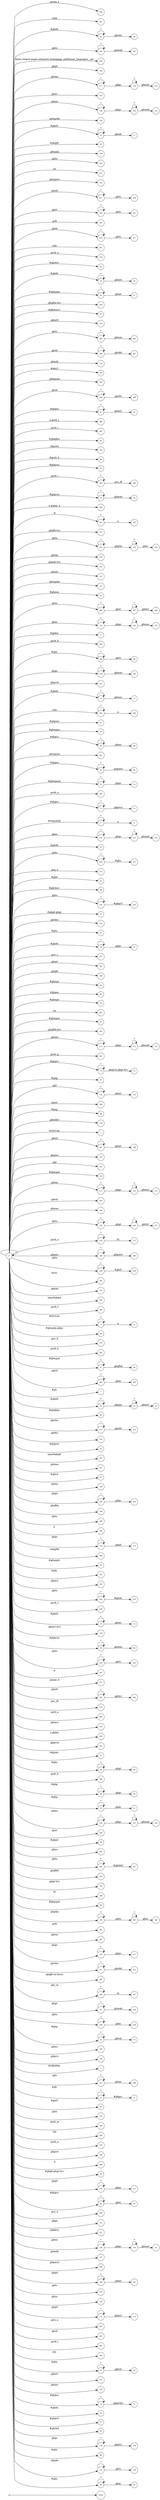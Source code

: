 digraph NFA {
  rankdir=LR;
  node [shape=circle, fontsize=10];
  __start [shape=point, label=""];
  __start -> None;
  268 [label="268"];
  291 [label="291"];
  25 [label="25"];
  240 [label="240"];
  185 [label="185"];
  100 [label="100"];
  169 [label="169"];
  117 [label="117"];
  253 [label="253"];
  223 [label="223"];
  108 [label="108"];
  158 [label="158"];
  109 [label="109"];
  16 [label="16"];
  128 [label="128"];
  82 [label="82"];
  124 [label="124"];
  159 [label="159"];
  221 [label="221"];
  103 [label="103"];
  162 [label="162"];
  9 [label="9"];
  257 [label="257"];
  260 [label="260"];
  263 [label="263"];
  216 [label="216"];
  293 [label="293"];
  279 [label="279"];
  42 [label="42"];
  18 [label="18"];
  50 [label="50"];
  200 [label="200"];
  31 [label="31"];
  97 [label="97"];
  145 [label="145"];
  168 [label="168"];
  242 [label="242"];
  206 [label="206"];
  154 [label="154"];
  86 [label="86"];
  160 [label="160"];
  208 [label="208"];
  61 [label="61"];
  241 [label="241"];
  300 [label="300"];
  207 [label="207"];
  283 [label="283"];
  83 [label="83"];
  102 [label="102"];
  105 [label="105"];
  119 [label="119"];
  136 [label="136"];
  212 [label="212"];
  99 [label="99"];
  53 [label="53"];
  76 [label="76"];
  284 [label="284"];
  77 [label="77"];
  299 [label="299"];
  104 [label="104"];
  113 [label="113"];
  69 [label="69"];
  197 [label="197"];
  232 [label="232"];
  143 [label="143"];
  181 [label="181"];
  155 [label="155"];
  151 [label="151"];
  258 [label="258"];
  157 [label="157"];
  48 [label="48"];
  183 [label="183"];
  245 [label="245"];
  177 [label="177"];
  214 [label="214"];
  125 [label="125"];
  45 [label="45"];
  246 [label="246"];
  123 [label="123"];
  11 [label="11"];
  286 [label="286"];
  236 [label="236"];
  209 [label="209"];
  95 [label="95"];
  189 [label="189"];
  139 [label="139"];
  277 [label="277"];
  191 [label="191"];
  14 [label="14"];
  294 [label="294"];
  65 [label="65"];
  49 [label="49"];
  90 [label="90"];
  68 [label="68"];
  161 [label="161"];
  63 [label="63"];
  21 [label="21"];
  52 [label="52"];
  173 [label="173"];
  262 [label="262"];
  17 [label="17"];
  26 [label="26"];
  72 [label="72"];
  5 [label="5"];
  120 [label="120"];
  140 [label="140"];
  295 [label="295"];
  43 [label="43"];
  230 [label="230"];
  234 [label="234"];
  273 [label="273"];
  10 [label="10"];
  40 [label="40"];
  222 [label="222"];
  35 [label="35"];
  210 [label="210"];
  33 [label="33"];
  85 [label="85"];
  217 [label="217"];
  20 [label="20"];
  233 [label="233"];
  271 [label="271"];
  163 [label="163"];
  196 [label="196"];
  55 [label="55"];
  60 [label="60"];
  59 [label="59"];
  292 [label="292"];
  130 [label="130"];
  57 [label="57"];
  202 [label="202"];
  114 [label="114"];
  281 [label="281"];
  74 [label="74"];
  175 [label="175"];
  27 [label="27"];
  132 [label="132"];
  304 [label="304"];
  138 [label="138"];
  98 [label="98"];
  156 [label="156"];
  2 [label="2"];
  167 [label="167"];
  187 [label="187"];
  215 [label="215"];
  6 [label="6"];
  46 [label="46"];
  111 [label="111"];
  220 [label="220"];
  148 [label="148"];
  235 [label="235"];
  131 [label="131"];
  276 [label="276"];
  188 [label="188"];
  227 [label="227"];
  94 [label="94"];
  228 [label="228"];
  303 [label="303"];
  134 [label="134"];
  115 [label="115"];
  261 [label="261"];
  306 [label="306"];
  280 [label="280"];
  3 [label="3"];
  58 [label="58"];
  121 [label="121"];
  15 [label="15"];
  270 [label="270"];
  282 [label="282"];
  47 [label="47"];
  203 [label="203"];
  7 [label="7"];
  22 [label="22"];
  122 [label="122"];
  237 [label="237"];
  84 [label="84"];
  186 [label="186"];
  213 [label="213"];
  218 [label="218"];
  81 [label="81"];
  307 [label="307"];
  251 [label="251"];
  87 [label="87"];
  73 [label="73"];
  166 [label="166"];
  285 [label="285"];
  146 [label="146"];
  182 [label="182"];
  199 [label="199"];
  249 [label="249"];
  78 [label="78"];
  305 [label="305"];
  174 [label="174"];
  0 [label="0"];
  296 [label="296"];
  54 [label="54"];
  301 [label="301"];
  51 [label="51"];
  62 [label="62"];
  107 [label="107"];
  195 [label="195"];
  224 [label="224"];
  278 [label="278"];
  110 [label="110"];
  24 [label="24"];
  12 [label="12"];
  64 [label="64"];
  225 [label="225"];
  133 [label="133"];
  153 [label="153"];
  79 [label="79"];
  244 [label="244"];
  297 [label="297"];
  272 [label="272"];
  255 [label="255"];
  4 [label="4"];
  13 [label="13"];
  274 [label="274"];
  265 [label="265"];
  150 [label="150"];
  298 [label="298"];
  192 [label="192"];
  41 [label="41"];
  89 [label="89"];
  266 [label="266"];
  28 [label="28"];
  30 [label="30"];
  126 [label="126"];
  259 [label="259"];
  34 [label="34"];
  252 [label="252"];
  226 [label="226"];
  201 [label="201"];
  142 [label="142"];
  231 [label="231"];
  243 [label="243"];
  308 [label="308"];
  56 [label="56"];
  184 [label="184"];
  264 [label="264"];
  256 [label="256"];
  250 [label="250"];
  71 [label="71"];
  176 [label="176"];
  211 [label="211"];
  198 [label="198"];
  106 [label="106"];
  137 [label="137"];
  238 [label="238"];
  32 [label="32"];
  149 [label="149"];
  193 [label="193"];
  75 [label="75"];
  1 [label="1"];
  165 [label="165"];
  29 [label="29"];
  179 [label="179"];
  8 [label="8"];
  67 [label="67"];
  44 [label="44"];
  92 [label="92"];
  239 [label="239"];
  247 [label="247"];
  144 [label="144"];
  288 [label="288"];
  290 [label="290"];
  275 [label="275"];
  194 [label="194"];
  289 [label="289"];
  36 [label="36"];
  170 [label="170"];
  229 [label="229"];
  66 [label="66"];
  269 [label="269"];
  248 [label="248"];
  96 [label="96"];
  19 [label="19"];
  116 [label="116"];
  141 [label="141"];
  101 [label="101"];
  129 [label="129"];
  147 [label="147"];
  190 [label="190"];
  204 [label="204"];
  127 [label="127"];
  180 [label="180"];
  219 [label="219"];
  254 [label="254"];
  172 [label="172"];
  267 [label="267"];
  205 [label="205"];
  287 [label="287"];
  302 [label="302"];
  93 [label="93"];
  152 [label="152"];
  171 [label="171"];
  164 [label="164"];
  70 [label="70"];
  112 [label="112"];
  38 [label="38"];
  37 [label="37"];
  39 [label="39"];
  178 [label="178"];
  88 [label="88"];
  118 [label="118"];
  135 [label="135"];
  91 [label="91"];
  80 [label="80"];
  23 [label="23"];
  { node [shape=doublecircle]; 1 2 4 6 7 9 10 11 13 15 17 19 21 24 26 27 29 31 33 34 35 36 37 38 39 40 41 42 43 44 45 46 48 49 51 53 54 55 56 57 58 59 60 62 64 65 67 69 71 73 75 76 78 80 81 82 83 84 85 86 87 88 90 92 94 96 97 98 99 100 101 102 103 105 107 110 113 116 119 122 125 128 131 133 134 136 138 140 141 142 143 144 145 146 147 148 149 150 151 152 153 154 155 156 157 158 159 160 161 162 163 164 166 168 169 171 173 175 177 179 181 183 186 187 189 190 191 192 193 194 195 196 197 198 199 200 201 202 204 205 207 209 210 212 214 215 217 218 219 220 221 223 225 227 229 231 234 237 239 241 243 245 248 249 250 251 252 253 254 256 258 259 261 262 263 264 265 266 267 268 269 270 271 272 273 274 275 277 278 279 280 281 282 283 285 286 287 288 289 290 291 292 293 295 296 297 298 299 300 301 302 303 304 305 306 307 308 }
  0 -> 0 [label="*"];
  0 -> 1 [label="#GBMPAL"];
  0 -> 2 [label="#SIvCob"];
  0 -> 3 [label="#SIvCob"];
  3 -> 3 [label="*"];
  3 -> 4 [label="a"];
  0 -> 5 [label="#WqQANb"];
  5 -> 5 [label="*"];
  5 -> 6 [label="a"];
  0 -> 7 [label="#gb"];
  0 -> 8 [label="#gb"];
  8 -> 8 [label="*"];
  8 -> 9 [label="#gbprc"];
  0 -> 10 [label="#gbb"];
  0 -> 11 [label="#gbbw"];
  0 -> 12 [label="#gbd4"];
  12 -> 12 [label="*"];
  12 -> 13 [label=".gbmc"];
  0 -> 14 [label="#gbd4"];
  14 -> 14 [label="*"];
  14 -> 15 [label=".gbmcc"];
  0 -> 16 [label="#gbd4"];
  16 -> 16 [label="*"];
  16 -> 17 [label=".gbmh"];
  0 -> 18 [label="#gbd4"];
  18 -> 18 [label="*"];
  18 -> 19 [label=".gbmtc"];
  0 -> 20 [label="#gbd4"];
  20 -> 20 [label="*"];
  20 -> 21 [label=".gbpc"];
  0 -> 22 [label="#gbd4"];
  22 -> 22 [label="*"];
  22 -> 23 [label=".gbpgs"];
  23 -> 23 [label="*"];
  23 -> 24 [label=".gbmtc"];
  0 -> 25 [label="#gbd4"];
  25 -> 25 [label="*"];
  25 -> 26 [label=".gbsbic"];
  0 -> 27 [label="#gbg"];
  0 -> 28 [label="#gbg"];
  28 -> 28 [label="*"];
  28 -> 29 [label=".gbgt"];
  0 -> 30 [label="#gbg"];
  30 -> 30 [label="*"];
  30 -> 31 [label=".gbm"];
  0 -> 32 [label="#gbg"];
  32 -> 32 [label="*"];
  32 -> 33 [label=".gbtcb"];
  0 -> 34 [label="#gbg5"];
  0 -> 35 [label="#gbg6.gbgt"];
  0 -> 36 [label="#gbg6.gbgt-hvr"];
  0 -> 37 [label="#gbgs5"];
  0 -> 38 [label="#gbi4i"];
  0 -> 39 [label="#gbi4id"];
  0 -> 40 [label="#gbi4m1"];
  0 -> 41 [label="#gbi4s"];
  0 -> 42 [label="#gbi4s1"];
  0 -> 43 [label="#gbi4t"];
  0 -> 44 [label="#gbi5"];
  0 -> 45 [label="#gbmm"];
  0 -> 46 [label="#gbmpal"];
  0 -> 47 [label="#gbmpal"];
  47 -> 47 [label="*"];
  47 -> 48 [label=".gbqfbb"];
  0 -> 49 [label="#gbmpas"];
  0 -> 50 [label="#gbmpas"];
  50 -> 50 [label="*"];
  50 -> 51 [label=".gbmt"];
  0 -> 52 [label="#gbmpasb"];
  52 -> 52 [label="*"];
  52 -> 53 [label=".gbps"];
  0 -> 54 [label="#gbmpdv"];
  0 -> 55 [label="#gbmpi"];
  0 -> 56 [label="#gbmpid"];
  0 -> 57 [label="#gbmpiw"];
  0 -> 58 [label="#gbmplp.gbps"];
  0 -> 59 [label="#gbmps"];
  0 -> 60 [label="#gbpm"];
  0 -> 61 [label="#gbpm"];
  61 -> 61 [label="*"];
  61 -> 62 [label=".gbml1"];
  0 -> 63 [label="#gbpm"];
  63 -> 63 [label="*"];
  63 -> 64 [label=".gbpmtc"];
  0 -> 65 [label="#gbpms"];
  0 -> 66 [label="#gbprc"];
  66 -> 66 [label="*"];
  66 -> 67 [label=".gbm"];
  0 -> 68 [label="#gbprc"];
  68 -> 68 [label="*"];
  68 -> 69 [label=".gbmc"];
  0 -> 70 [label="#gbprc"];
  70 -> 70 [label="*"];
  70 -> 71 [label=".gbprcbc"];
  0 -> 72 [label="#gbprc"];
  72 -> 72 [label="*"];
  72 -> 73 [label=".gbprcx"];
  0 -> 74 [label="#gbprc"];
  74 -> 74 [label="*"];
  74 -> 75 [label=".gbprcx.gbgt-hvr"];
  0 -> 76 [label="#gbprca"];
  0 -> 77 [label="#gbprca"];
  77 -> 77 [label="*"];
  77 -> 78 [label=".gbmab"];
  0 -> 79 [label="#gbprca"];
  79 -> 79 [label="*"];
  79 -> 80 [label=".gbmac"];
  0 -> 81 [label="#gbprcs"];
  0 -> 82 [label="#gbqfb"];
  0 -> 83 [label="#gbqfbw"];
  0 -> 84 [label="#gbqfqw"];
  0 -> 85 [label="#gbs"];
  0 -> 86 [label="#gbx3"];
  0 -> 87 [label="#gbx4"];
  0 -> 88 [label="#gbz"];
  0 -> 89 [label="#gbz"];
  89 -> 89 [label="*"];
  89 -> 90 [label=".gbgt"];
  0 -> 91 [label="#gbz"];
  91 -> 91 [label="*"];
  91 -> 92 [label=".gbm"];
  0 -> 93 [label="#gbz"];
  93 -> 93 [label="*"];
  93 -> 94 [label=".gbtcb"];
  0 -> 95 [label="#gbz"];
  95 -> 95 [label="*"];
  95 -> 96 [label=".gbzt"];
  0 -> 97 [label="#gbztms1"];
  0 -> 98 [label="#gog"];
  0 -> 99 [label="#gssb_b"];
  0 -> 100 [label="#gws-output-pages-elements-homepage_additional_languages__als"];
  0 -> 101 [label=".GBMCC"];
  0 -> 102 [label=".H6sW5"];
  0 -> 103 [label=".ds"];
  0 -> 104 [label=".fl"];
  104 -> 104 [label="*"];
  104 -> 105 [label="a"];
  0 -> 106 [label=".gac_m"];
  106 -> 106 [label="*"];
  106 -> 107 [label="td"];
  0 -> 108 [label=".gbem"];
  108 -> 108 [label="*"];
  108 -> 109 [label=".gbgs"];
  109 -> 109 [label="*"];
  109 -> 110 [label=".gbmab"];
  0 -> 111 [label=".gbem"];
  111 -> 111 [label="*"];
  111 -> 112 [label=".gbgs"];
  112 -> 112 [label="*"];
  112 -> 113 [label=".gbmac"];
  0 -> 114 [label=".gbemi"];
  114 -> 114 [label="*"];
  114 -> 115 [label=".gbgs"];
  115 -> 115 [label="*"];
  115 -> 116 [label=".gbmab"];
  0 -> 117 [label=".gbemi"];
  117 -> 117 [label="*"];
  117 -> 118 [label=".gbgs"];
  118 -> 118 [label="*"];
  118 -> 119 [label=".gbmac"];
  0 -> 120 [label=".gbes"];
  120 -> 120 [label="*"];
  120 -> 121 [label=".gbgs"];
  121 -> 121 [label="*"];
  121 -> 122 [label=".gbmab"];
  0 -> 123 [label=".gbes"];
  123 -> 123 [label="*"];
  123 -> 124 [label=".gbgs"];
  124 -> 124 [label="*"];
  124 -> 125 [label=".gbmac"];
  0 -> 126 [label=".gbesi"];
  126 -> 126 [label="*"];
  126 -> 127 [label=".gbgs"];
  127 -> 127 [label="*"];
  127 -> 128 [label=".gbmab"];
  0 -> 129 [label=".gbesi"];
  129 -> 129 [label="*"];
  129 -> 130 [label=".gbgs"];
  130 -> 130 [label="*"];
  130 -> 131 [label=".gbmac"];
  0 -> 132 [label=".gbf"];
  132 -> 132 [label="*"];
  132 -> 133 [label=".gbmt"];
  0 -> 134 [label=".gbg4a"];
  0 -> 135 [label=".gbg4a"];
  135 -> 135 [label="*"];
  135 -> 136 [label=".gbts"];
  0 -> 137 [label=".gbgs"];
  137 -> 137 [label="*"];
  137 -> 138 [label=".gbmab"];
  0 -> 139 [label=".gbgs"];
  139 -> 139 [label="*"];
  139 -> 140 [label=".gbmac"];
  0 -> 141 [label=".gbgt"];
  0 -> 142 [label=".gbgt-hvr"];
  0 -> 143 [label=".gbi4p"];
  0 -> 144 [label=".gbm"];
  0 -> 145 [label=".gbm0l"];
  0 -> 146 [label=".gbma"];
  0 -> 147 [label=".gbmab"];
  0 -> 148 [label=".gbmac"];
  0 -> 149 [label=".gbmc"];
  0 -> 150 [label=".gbmcc"];
  0 -> 151 [label=".gbmh"];
  0 -> 152 [label=".gbml1"];
  0 -> 153 [label=".gbml1-hvr"];
  0 -> 154 [label=".gbmlb"];
  0 -> 155 [label=".gbmlb-hvr"];
  0 -> 156 [label=".gbmlbw"];
  0 -> 157 [label=".gbmpala"];
  0 -> 158 [label=".gbmpalb"];
  0 -> 159 [label=".gbmpia"];
  0 -> 160 [label=".gbmpiaa"];
  0 -> 161 [label=".gbmpiaw"];
  0 -> 162 [label=".gbmpnw"];
  0 -> 163 [label=".gbmt"];
  0 -> 164 [label=".gbmtc"];
  0 -> 165 [label=".gbn"];
  165 -> 165 [label="*"];
  165 -> 166 [label=".gbmt"];
  0 -> 167 [label=".gbnd"];
  167 -> 167 [label="*"];
  167 -> 168 [label=".gbmt"];
  0 -> 169 [label=".gbp0"];
  0 -> 170 [label=".gbp0"];
  170 -> 170 [label="*"];
  170 -> 171 [label=".gbps"];
  0 -> 172 [label=".gbp0"];
  172 -> 172 [label="*"];
  172 -> 173 [label=".gbps2"];
  0 -> 174 [label=".gbpc"];
  174 -> 174 [label="*"];
  174 -> 175 [label=".gbpd"];
  0 -> 176 [label=".gbpc"];
  176 -> 176 [label="*"];
  176 -> 177 [label=".gbps"];
  0 -> 178 [label=".gbpc"];
  178 -> 178 [label="*"];
  178 -> 179 [label=".gbps2"];
  0 -> 180 [label=".gbpd"];
  180 -> 180 [label="*"];
  180 -> 181 [label=".gbmt"];
  0 -> 182 [label=".gbpd"];
  182 -> 182 [label="*"];
  182 -> 183 [label=".gbps"];
  0 -> 184 [label=".gbpdjs"];
  184 -> 184 [label="*"];
  184 -> 185 [label=".gbto"];
  185 -> 185 [label="*"];
  185 -> 186 [label=".gbm"];
  0 -> 187 [label=".gbpmc"];
  0 -> 188 [label=".gbpmc"];
  188 -> 188 [label="*"];
  188 -> 189 [label=".gbpmtc"];
  0 -> 190 [label=".gbpms2"];
  0 -> 191 [label=".gbprcb"];
  0 -> 192 [label=".gbprcd"];
  0 -> 193 [label=".gbprci"];
  0 -> 194 [label=".gbprct"];
  0 -> 195 [label=".gbps2"];
  0 -> 196 [label=".gbqfb"];
  0 -> 197 [label=".gbqfb-hvr"];
  0 -> 198 [label=".gbqfb-no-focus"];
  0 -> 199 [label=".gbqfba"];
  0 -> 200 [label=".gbqfba-hvr"];
  0 -> 201 [label=".gbqfbb"];
  0 -> 202 [label=".gbqfbb-hvr"];
  0 -> 203 [label=".gbrtl"];
  203 -> 203 [label="*"];
  203 -> 204 [label=".gbm"];
  0 -> 205 [label=".gbsb"];
  0 -> 206 [label=".gbsb"];
  206 -> 206 [label="*"];
  206 -> 207 [label=".gbsbb"];
  0 -> 208 [label=".gbsb"];
  208 -> 208 [label="*"];
  208 -> 209 [label=".gbsbt"];
  0 -> 210 [label=".gbsbic"];
  0 -> 211 [label=".gbsbis"];
  211 -> 211 [label="*"];
  211 -> 212 [label=".gbsbb"];
  0 -> 213 [label=".gbsbis"];
  213 -> 213 [label="*"];
  213 -> 214 [label=".gbsbt"];
  0 -> 215 [label=".gbt"];
  0 -> 216 [label=".gbtb"];
  216 -> 216 [label="*"];
  216 -> 217 [label=".gbts"];
  0 -> 218 [label=".gbtb2"];
  0 -> 219 [label=".gbtc"];
  0 -> 220 [label=".gbtcb"];
  0 -> 221 [label=".gbto"];
  0 -> 222 [label=".gbto"];
  222 -> 222 [label="*"];
  222 -> 223 [label="#gbgs5"];
  0 -> 224 [label=".gbto"];
  224 -> 224 [label="*"];
  224 -> 225 [label="#gbi4i"];
  0 -> 226 [label=".gbto"];
  226 -> 226 [label="*"];
  226 -> 227 [label="#gbi4id"];
  0 -> 228 [label=".gbto"];
  228 -> 228 [label="*"];
  228 -> 229 [label="#gbi5"];
  0 -> 230 [label=".gbto"];
  230 -> 230 [label="*"];
  230 -> 231 [label="#gbs"];
  0 -> 232 [label=".gbto"];
  232 -> 232 [label="*"];
  232 -> 233 [label=".gbg4a"];
  233 -> 233 [label="*"];
  233 -> 234 [label=".gbts"];
  0 -> 235 [label=".gbto"];
  235 -> 235 [label="*"];
  235 -> 236 [label=".gbgt"];
  236 -> 236 [label="*"];
  236 -> 237 [label=".gbtb2"];
  0 -> 238 [label=".gbto"];
  238 -> 238 [label="*"];
  238 -> 239 [label=".gbm"];
  0 -> 240 [label=".gbto"];
  240 -> 240 [label="*"];
  240 -> 241 [label=".gbmab"];
  0 -> 242 [label=".gbto"];
  242 -> 242 [label="*"];
  242 -> 243 [label=".gbmac"];
  0 -> 244 [label=".gbto"];
  244 -> 244 [label="*"];
  244 -> 245 [label=".gbts"];
  0 -> 246 [label=".gbto"];
  246 -> 246 [label="*"];
  246 -> 247 [label=".gbzt"];
  247 -> 247 [label="*"];
  247 -> 248 [label=".gbtb2"];
  0 -> 249 [label=".gbts"];
  0 -> 250 [label=".gbtsa"];
  0 -> 251 [label=".gbxms"];
  0 -> 252 [label=".gbxo"];
  0 -> 253 [label=".gbxv"];
  0 -> 254 [label=".gbxx"];
  0 -> 255 [label=".gbz0l"];
  255 -> 255 [label="*"];
  255 -> 256 [label=".gbtb2"];
  0 -> 257 [label=".gbz0l"];
  257 -> 257 [label="*"];
  257 -> 258 [label=".gbts"];
  0 -> 259 [label=".gbzt"];
  0 -> 260 [label=".gbzt"];
  260 -> 260 [label="*"];
  260 -> 261 [label=".gbts"];
  0 -> 262 [label=".gsdd_a"];
  0 -> 263 [label=".gsfi"];
  0 -> 264 [label=".gsfs"];
  0 -> 265 [label=".gsib_a"];
  0 -> 266 [label=".gsib_b"];
  0 -> 267 [label=".gsls_a"];
  0 -> 268 [label=".gsmq_a"];
  0 -> 269 [label=".gsn_a"];
  0 -> 270 [label=".gsn_b"];
  0 -> 271 [label=".gsn_c"];
  0 -> 272 [label=".gspqs_b"];
  0 -> 273 [label=".gsq_a"];
  0 -> 274 [label=".gss_ifl"];
  0 -> 275 [label=".gssb_a"];
  0 -> 276 [label=".gssb_a"];
  276 -> 276 [label="*"];
  276 -> 277 [label="td"];
  0 -> 278 [label=".gssb_c"];
  0 -> 279 [label=".gssb_e"];
  0 -> 280 [label=".gssb_f"];
  0 -> 281 [label=".gssb_g"];
  0 -> 282 [label=".gssb_h"];
  0 -> 283 [label=".gssb_i"];
  0 -> 284 [label=".gssb_i"];
  284 -> 284 [label="*"];
  284 -> 285 [label=".gss_ifl"];
  0 -> 286 [label=".gssb_k"];
  0 -> 287 [label=".gssb_l"];
  0 -> 288 [label=".gssb_m"];
  0 -> 289 [label=".h"];
  0 -> 290 [label=".lsb"];
  0 -> 291 [label=".lsbb"];
  0 -> 292 [label=".lst"];
  0 -> 293 [label=".sblc"];
  0 -> 294 [label=".sblc"];
  294 -> 294 [label="*"];
  294 -> 295 [label="a"];
  0 -> 296 [label=".z4hgWe"];
  0 -> 297 [label="a"];
  0 -> 298 [label="a.gbiba"];
  0 -> 299 [label="a.gspqs_a"];
  0 -> 300 [label="a.gssb_j"];
  0 -> 301 [label="body"];
  0 -> 302 [label="em"];
  0 -> 303 [label="form"];
  0 -> 304 [label="input"];
  0 -> 305 [label="p"];
  0 -> 306 [label="span#gbg4"];
  0 -> 307 [label="span#gbg6"];
  0 -> 308 [label="td"];
}
